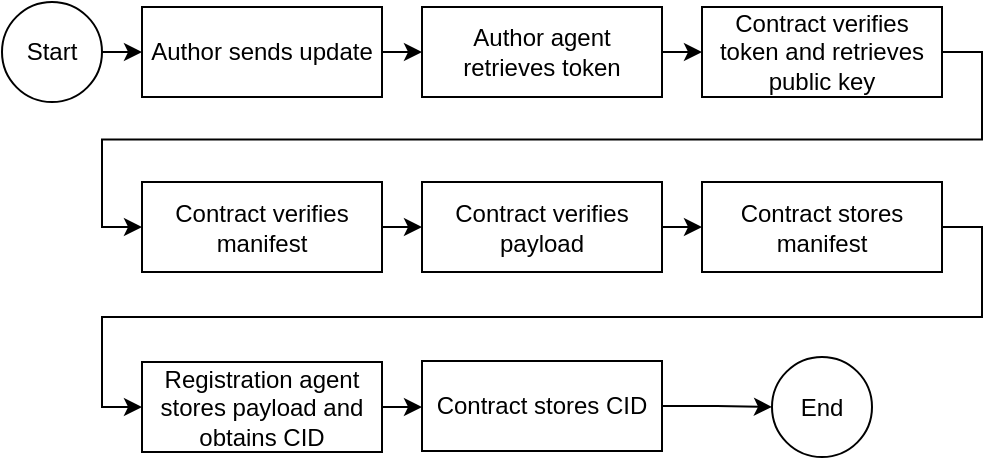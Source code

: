 <mxfile version="21.1.4" type="device">
  <diagram name="Página-1" id="A9dAfgG2m1cRDkcbamKd">
    <mxGraphModel dx="1434" dy="806" grid="1" gridSize="10" guides="1" tooltips="1" connect="1" arrows="1" fold="1" page="1" pageScale="1" pageWidth="827" pageHeight="1169" math="0" shadow="0">
      <root>
        <mxCell id="0" />
        <mxCell id="1" parent="0" />
        <mxCell id="W32sqwhF-LXEdaIEG1iD-4" style="edgeStyle=orthogonalEdgeStyle;rounded=0;orthogonalLoop=1;jettySize=auto;html=1;exitX=1;exitY=0.5;exitDx=0;exitDy=0;entryX=0;entryY=0.5;entryDx=0;entryDy=0;" parent="1" source="W32sqwhF-LXEdaIEG1iD-1" target="W32sqwhF-LXEdaIEG1iD-3" edge="1">
          <mxGeometry relative="1" as="geometry" />
        </mxCell>
        <mxCell id="W32sqwhF-LXEdaIEG1iD-1" value="Start" style="ellipse;whiteSpace=wrap;html=1;aspect=fixed;" parent="1" vertex="1">
          <mxGeometry x="130" y="180" width="50" height="50" as="geometry" />
        </mxCell>
        <mxCell id="W32sqwhF-LXEdaIEG1iD-2" value="End" style="ellipse;whiteSpace=wrap;html=1;aspect=fixed;" parent="1" vertex="1">
          <mxGeometry x="515" y="357.5" width="50" height="50" as="geometry" />
        </mxCell>
        <mxCell id="W32sqwhF-LXEdaIEG1iD-8" style="edgeStyle=orthogonalEdgeStyle;rounded=0;orthogonalLoop=1;jettySize=auto;html=1;exitX=1;exitY=0.5;exitDx=0;exitDy=0;entryX=0;entryY=0.5;entryDx=0;entryDy=0;" parent="1" source="W32sqwhF-LXEdaIEG1iD-3" target="W32sqwhF-LXEdaIEG1iD-5" edge="1">
          <mxGeometry relative="1" as="geometry" />
        </mxCell>
        <mxCell id="W32sqwhF-LXEdaIEG1iD-3" value="Author sends update" style="rounded=0;whiteSpace=wrap;html=1;" parent="1" vertex="1">
          <mxGeometry x="200" y="182.5" width="120" height="45" as="geometry" />
        </mxCell>
        <mxCell id="W32sqwhF-LXEdaIEG1iD-13" style="edgeStyle=orthogonalEdgeStyle;rounded=0;orthogonalLoop=1;jettySize=auto;html=1;exitX=1;exitY=0.5;exitDx=0;exitDy=0;entryX=0;entryY=0.5;entryDx=0;entryDy=0;" parent="1" source="W32sqwhF-LXEdaIEG1iD-5" target="W32sqwhF-LXEdaIEG1iD-6" edge="1">
          <mxGeometry relative="1" as="geometry" />
        </mxCell>
        <mxCell id="W32sqwhF-LXEdaIEG1iD-5" value="Author agent retrieves token" style="rounded=0;whiteSpace=wrap;html=1;" parent="1" vertex="1">
          <mxGeometry x="340" y="182.5" width="120" height="45" as="geometry" />
        </mxCell>
        <mxCell id="W32sqwhF-LXEdaIEG1iD-10" style="edgeStyle=orthogonalEdgeStyle;rounded=0;orthogonalLoop=1;jettySize=auto;html=1;exitX=1;exitY=0.5;exitDx=0;exitDy=0;entryX=0;entryY=0.5;entryDx=0;entryDy=0;" parent="1" source="W32sqwhF-LXEdaIEG1iD-6" target="W32sqwhF-LXEdaIEG1iD-7" edge="1">
          <mxGeometry relative="1" as="geometry" />
        </mxCell>
        <mxCell id="W32sqwhF-LXEdaIEG1iD-6" value="Contract verifies token and retrieves public key" style="rounded=0;whiteSpace=wrap;html=1;" parent="1" vertex="1">
          <mxGeometry x="480" y="182.5" width="120" height="45" as="geometry" />
        </mxCell>
        <mxCell id="W32sqwhF-LXEdaIEG1iD-14" style="edgeStyle=orthogonalEdgeStyle;rounded=0;orthogonalLoop=1;jettySize=auto;html=1;exitX=1;exitY=0.5;exitDx=0;exitDy=0;entryX=0;entryY=0.5;entryDx=0;entryDy=0;" parent="1" source="W32sqwhF-LXEdaIEG1iD-7" target="W32sqwhF-LXEdaIEG1iD-11" edge="1">
          <mxGeometry relative="1" as="geometry" />
        </mxCell>
        <mxCell id="W32sqwhF-LXEdaIEG1iD-7" value="Contract verifies manifest" style="rounded=0;whiteSpace=wrap;html=1;" parent="1" vertex="1">
          <mxGeometry x="200" y="270" width="120" height="45" as="geometry" />
        </mxCell>
        <mxCell id="W32sqwhF-LXEdaIEG1iD-15" style="edgeStyle=orthogonalEdgeStyle;rounded=0;orthogonalLoop=1;jettySize=auto;html=1;exitX=1;exitY=0.5;exitDx=0;exitDy=0;entryX=0;entryY=0.5;entryDx=0;entryDy=0;" parent="1" source="W32sqwhF-LXEdaIEG1iD-11" target="W32sqwhF-LXEdaIEG1iD-12" edge="1">
          <mxGeometry relative="1" as="geometry" />
        </mxCell>
        <mxCell id="W32sqwhF-LXEdaIEG1iD-11" value="Contract verifies payload" style="rounded=0;whiteSpace=wrap;html=1;" parent="1" vertex="1">
          <mxGeometry x="340" y="270" width="120" height="45" as="geometry" />
        </mxCell>
        <mxCell id="W32sqwhF-LXEdaIEG1iD-18" style="edgeStyle=orthogonalEdgeStyle;rounded=0;orthogonalLoop=1;jettySize=auto;html=1;exitX=1;exitY=0.5;exitDx=0;exitDy=0;entryX=0;entryY=0.5;entryDx=0;entryDy=0;" parent="1" source="W32sqwhF-LXEdaIEG1iD-12" target="W32sqwhF-LXEdaIEG1iD-16" edge="1">
          <mxGeometry relative="1" as="geometry" />
        </mxCell>
        <mxCell id="W32sqwhF-LXEdaIEG1iD-12" value="Contract stores manifest" style="rounded=0;whiteSpace=wrap;html=1;" parent="1" vertex="1">
          <mxGeometry x="480" y="270" width="120" height="45" as="geometry" />
        </mxCell>
        <mxCell id="W32sqwhF-LXEdaIEG1iD-19" style="edgeStyle=orthogonalEdgeStyle;rounded=0;orthogonalLoop=1;jettySize=auto;html=1;exitX=1;exitY=0.5;exitDx=0;exitDy=0;entryX=0;entryY=0.5;entryDx=0;entryDy=0;" parent="1" source="W32sqwhF-LXEdaIEG1iD-16" target="W32sqwhF-LXEdaIEG1iD-17" edge="1">
          <mxGeometry relative="1" as="geometry" />
        </mxCell>
        <mxCell id="W32sqwhF-LXEdaIEG1iD-16" value="Registration agent stores payload and obtains CID" style="rounded=0;whiteSpace=wrap;html=1;" parent="1" vertex="1">
          <mxGeometry x="200" y="360" width="120" height="45" as="geometry" />
        </mxCell>
        <mxCell id="W32sqwhF-LXEdaIEG1iD-20" style="edgeStyle=orthogonalEdgeStyle;rounded=0;orthogonalLoop=1;jettySize=auto;html=1;exitX=1;exitY=0.5;exitDx=0;exitDy=0;entryX=0;entryY=0.5;entryDx=0;entryDy=0;" parent="1" source="W32sqwhF-LXEdaIEG1iD-17" target="W32sqwhF-LXEdaIEG1iD-2" edge="1">
          <mxGeometry relative="1" as="geometry" />
        </mxCell>
        <mxCell id="W32sqwhF-LXEdaIEG1iD-17" value="Contract stores CID" style="rounded=0;whiteSpace=wrap;html=1;" parent="1" vertex="1">
          <mxGeometry x="340" y="359.5" width="120" height="45" as="geometry" />
        </mxCell>
      </root>
    </mxGraphModel>
  </diagram>
</mxfile>
